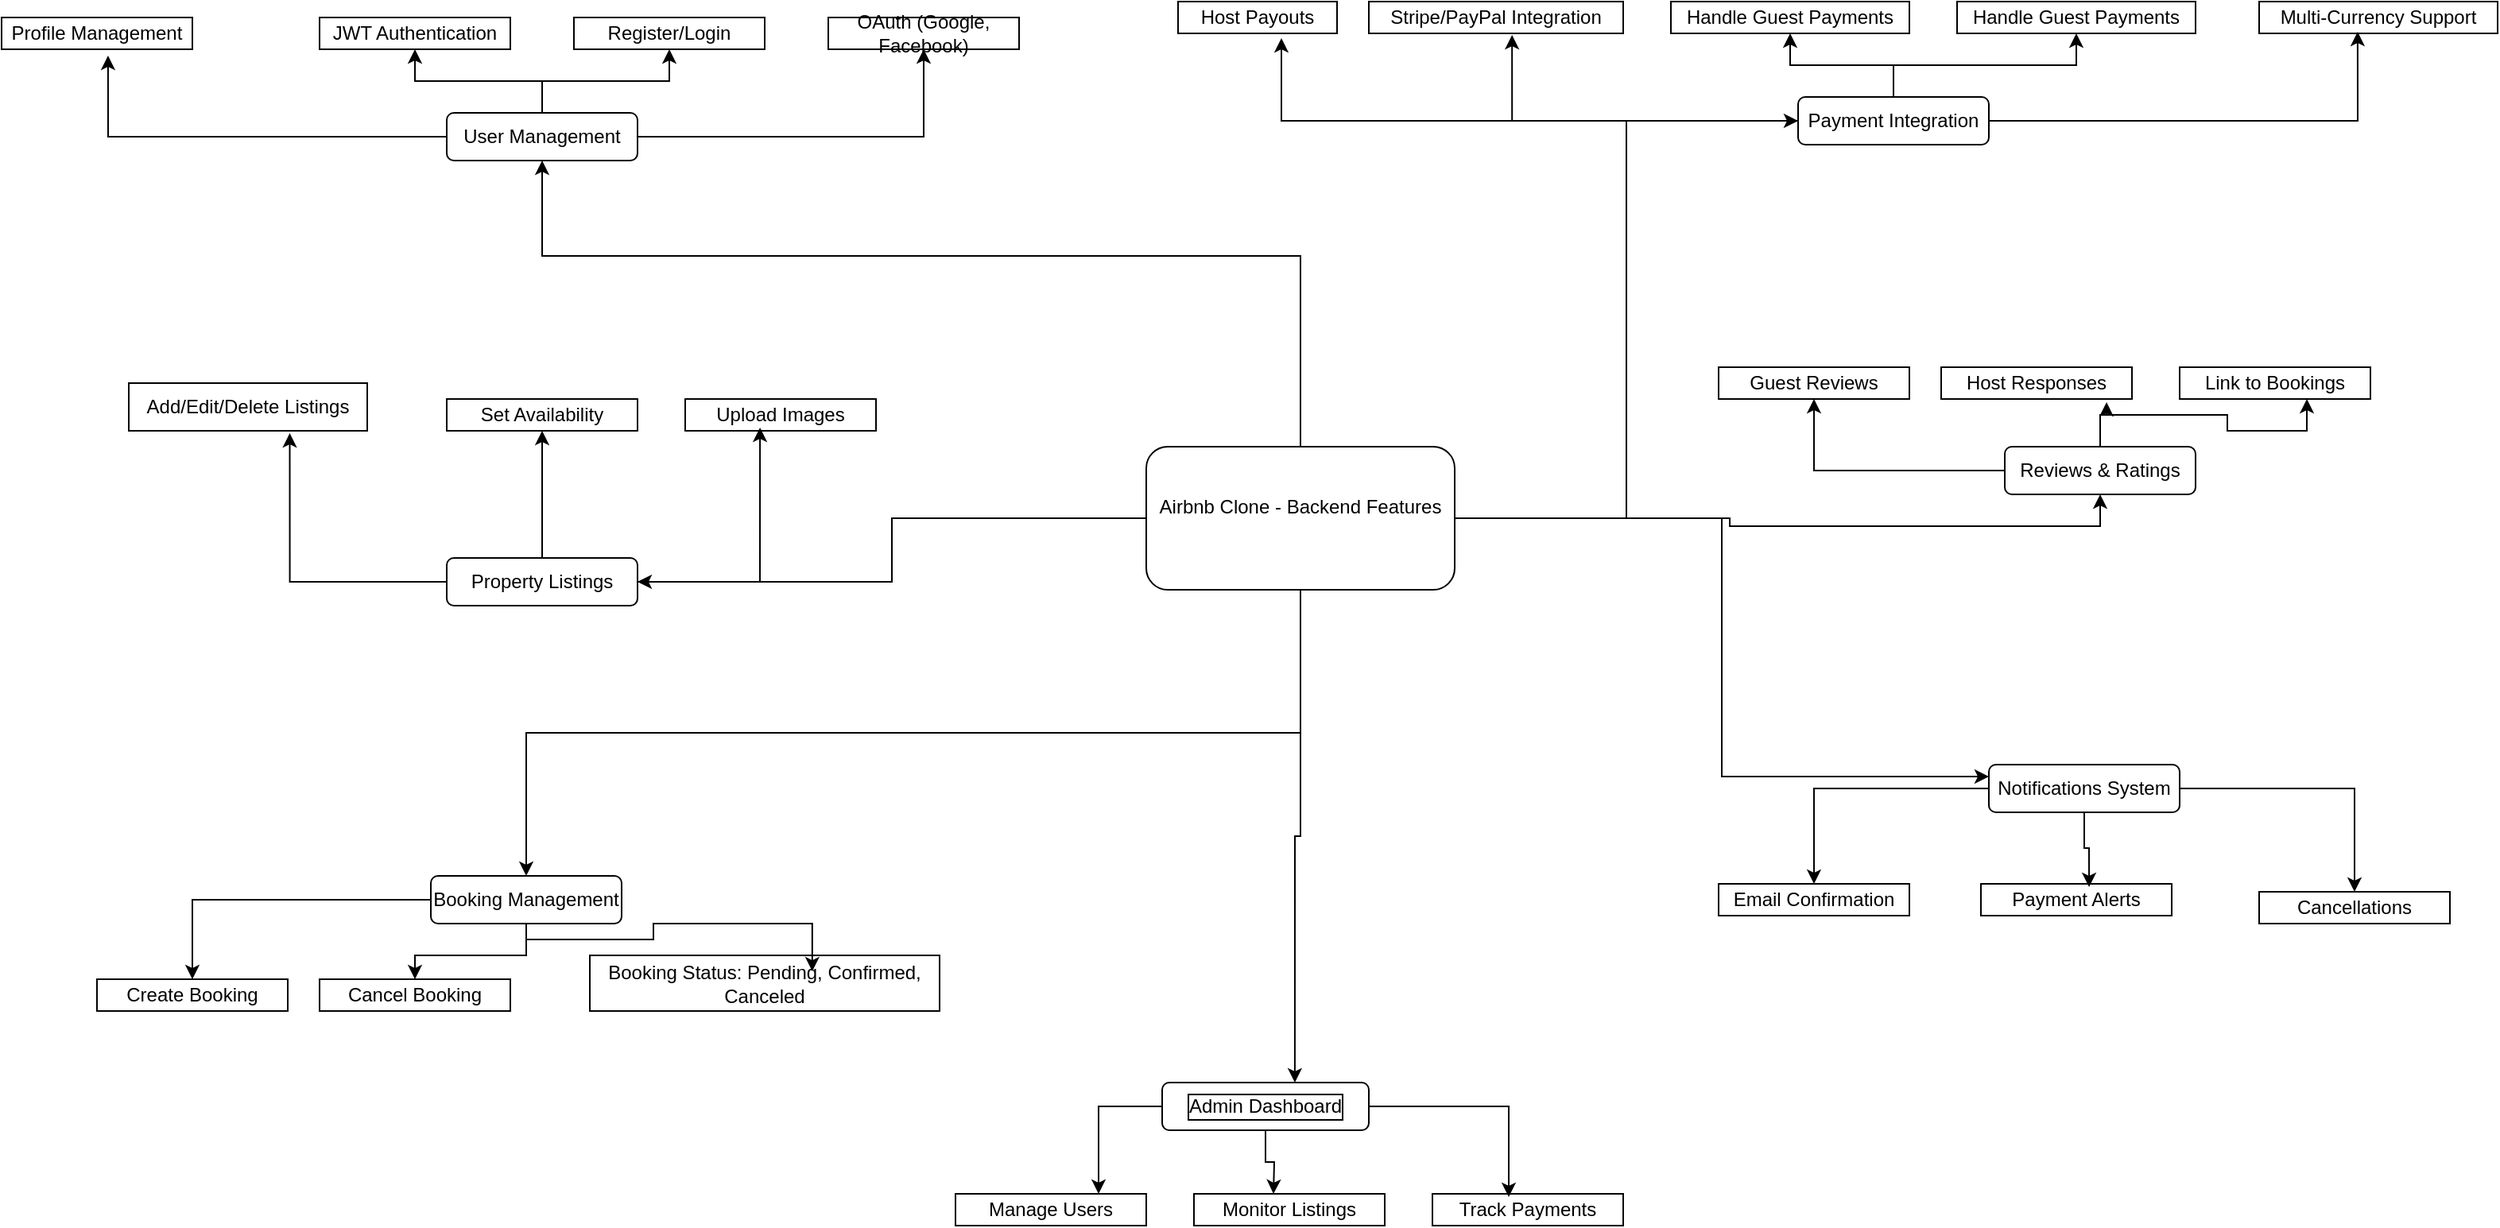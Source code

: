 <mxfile version="27.2.0">
  <diagram name="Page-1" id="CRCXl8cYmmoJGAt3QU_9">
    <mxGraphModel dx="1773" dy="1813" grid="1" gridSize="10" guides="1" tooltips="1" connect="1" arrows="1" fold="1" page="1" pageScale="1" pageWidth="827" pageHeight="1169" math="0" shadow="0">
      <root>
        <mxCell id="0" />
        <mxCell id="1" parent="0" />
        <mxCell id="ZGnyx5JYY4QAdNxl_rdN-66" style="edgeStyle=orthogonalEdgeStyle;rounded=0;orthogonalLoop=1;jettySize=auto;html=1;entryX=0;entryY=0.25;entryDx=0;entryDy=0;" edge="1" parent="1" source="ZGnyx5JYY4QAdNxl_rdN-2" target="ZGnyx5JYY4QAdNxl_rdN-16">
          <mxGeometry relative="1" as="geometry" />
        </mxCell>
        <mxCell id="ZGnyx5JYY4QAdNxl_rdN-67" style="edgeStyle=orthogonalEdgeStyle;rounded=0;orthogonalLoop=1;jettySize=auto;html=1;entryX=0.5;entryY=1;entryDx=0;entryDy=0;" edge="1" parent="1" source="ZGnyx5JYY4QAdNxl_rdN-2" target="ZGnyx5JYY4QAdNxl_rdN-17">
          <mxGeometry relative="1" as="geometry" />
        </mxCell>
        <mxCell id="ZGnyx5JYY4QAdNxl_rdN-72" style="edgeStyle=orthogonalEdgeStyle;rounded=0;orthogonalLoop=1;jettySize=auto;html=1;" edge="1" parent="1" source="ZGnyx5JYY4QAdNxl_rdN-2" target="ZGnyx5JYY4QAdNxl_rdN-19">
          <mxGeometry relative="1" as="geometry">
            <Array as="points">
              <mxPoint x="447" y="130" />
              <mxPoint x="-30" y="130" />
            </Array>
          </mxGeometry>
        </mxCell>
        <mxCell id="ZGnyx5JYY4QAdNxl_rdN-73" style="edgeStyle=orthogonalEdgeStyle;rounded=0;orthogonalLoop=1;jettySize=auto;html=1;entryX=1;entryY=0.5;entryDx=0;entryDy=0;" edge="1" parent="1" source="ZGnyx5JYY4QAdNxl_rdN-2" target="ZGnyx5JYY4QAdNxl_rdN-20">
          <mxGeometry relative="1" as="geometry">
            <mxPoint x="150" y="300" as="targetPoint" />
          </mxGeometry>
        </mxCell>
        <mxCell id="ZGnyx5JYY4QAdNxl_rdN-74" style="edgeStyle=orthogonalEdgeStyle;rounded=0;orthogonalLoop=1;jettySize=auto;html=1;entryX=0.5;entryY=0;entryDx=0;entryDy=0;" edge="1" parent="1" source="ZGnyx5JYY4QAdNxl_rdN-2" target="ZGnyx5JYY4QAdNxl_rdN-18">
          <mxGeometry relative="1" as="geometry">
            <Array as="points">
              <mxPoint x="447" y="430" />
              <mxPoint x="-40" y="430" />
            </Array>
          </mxGeometry>
        </mxCell>
        <mxCell id="ZGnyx5JYY4QAdNxl_rdN-88" style="edgeStyle=orthogonalEdgeStyle;rounded=0;orthogonalLoop=1;jettySize=auto;html=1;entryX=0;entryY=0.5;entryDx=0;entryDy=0;" edge="1" parent="1" source="ZGnyx5JYY4QAdNxl_rdN-2" target="ZGnyx5JYY4QAdNxl_rdN-3">
          <mxGeometry relative="1" as="geometry" />
        </mxCell>
        <mxCell id="ZGnyx5JYY4QAdNxl_rdN-2" value="&lt;div&gt;Airbnb Clone - Backend Features&lt;/div&gt;&lt;div&gt;&lt;br&gt;&lt;/div&gt;" style="rounded=1;whiteSpace=wrap;html=1;" vertex="1" parent="1">
          <mxGeometry x="350" y="250" width="194" height="90" as="geometry" />
        </mxCell>
        <mxCell id="ZGnyx5JYY4QAdNxl_rdN-85" style="edgeStyle=orthogonalEdgeStyle;rounded=0;orthogonalLoop=1;jettySize=auto;html=1;" edge="1" parent="1" source="ZGnyx5JYY4QAdNxl_rdN-3" target="ZGnyx5JYY4QAdNxl_rdN-30">
          <mxGeometry relative="1" as="geometry" />
        </mxCell>
        <mxCell id="ZGnyx5JYY4QAdNxl_rdN-86" style="edgeStyle=orthogonalEdgeStyle;rounded=0;orthogonalLoop=1;jettySize=auto;html=1;" edge="1" parent="1" source="ZGnyx5JYY4QAdNxl_rdN-3" target="ZGnyx5JYY4QAdNxl_rdN-23">
          <mxGeometry relative="1" as="geometry" />
        </mxCell>
        <mxCell id="ZGnyx5JYY4QAdNxl_rdN-3" value="Payment Integration" style="rounded=1;whiteSpace=wrap;html=1;" vertex="1" parent="1">
          <mxGeometry x="760" y="30" width="120" height="30" as="geometry" />
        </mxCell>
        <mxCell id="ZGnyx5JYY4QAdNxl_rdN-57" style="edgeStyle=orthogonalEdgeStyle;rounded=0;orthogonalLoop=1;jettySize=auto;html=1;entryX=0.75;entryY=0;entryDx=0;entryDy=0;" edge="1" parent="1" source="ZGnyx5JYY4QAdNxl_rdN-15" target="ZGnyx5JYY4QAdNxl_rdN-44">
          <mxGeometry relative="1" as="geometry" />
        </mxCell>
        <mxCell id="ZGnyx5JYY4QAdNxl_rdN-15" value="Admin Dashboard" style="rounded=1;whiteSpace=wrap;html=1;labelBorderColor=light-dark(#000000,#3333FF);" vertex="1" parent="1">
          <mxGeometry x="360" y="650" width="130" height="30" as="geometry" />
        </mxCell>
        <mxCell id="ZGnyx5JYY4QAdNxl_rdN-60" style="edgeStyle=orthogonalEdgeStyle;rounded=0;orthogonalLoop=1;jettySize=auto;html=1;" edge="1" parent="1" source="ZGnyx5JYY4QAdNxl_rdN-16" target="ZGnyx5JYY4QAdNxl_rdN-38">
          <mxGeometry relative="1" as="geometry" />
        </mxCell>
        <mxCell id="ZGnyx5JYY4QAdNxl_rdN-61" style="edgeStyle=orthogonalEdgeStyle;rounded=0;orthogonalLoop=1;jettySize=auto;html=1;" edge="1" parent="1" source="ZGnyx5JYY4QAdNxl_rdN-16" target="ZGnyx5JYY4QAdNxl_rdN-40">
          <mxGeometry relative="1" as="geometry" />
        </mxCell>
        <mxCell id="ZGnyx5JYY4QAdNxl_rdN-16" value="Notifications System" style="rounded=1;whiteSpace=wrap;html=1;" vertex="1" parent="1">
          <mxGeometry x="880" y="450" width="120" height="30" as="geometry" />
        </mxCell>
        <mxCell id="ZGnyx5JYY4QAdNxl_rdN-70" style="edgeStyle=orthogonalEdgeStyle;rounded=0;orthogonalLoop=1;jettySize=auto;html=1;entryX=0.5;entryY=1;entryDx=0;entryDy=0;" edge="1" parent="1" source="ZGnyx5JYY4QAdNxl_rdN-17" target="ZGnyx5JYY4QAdNxl_rdN-48">
          <mxGeometry relative="1" as="geometry" />
        </mxCell>
        <mxCell id="ZGnyx5JYY4QAdNxl_rdN-71" style="edgeStyle=orthogonalEdgeStyle;rounded=0;orthogonalLoop=1;jettySize=auto;html=1;entryX=0.667;entryY=1;entryDx=0;entryDy=0;entryPerimeter=0;" edge="1" parent="1" source="ZGnyx5JYY4QAdNxl_rdN-17" target="ZGnyx5JYY4QAdNxl_rdN-46">
          <mxGeometry relative="1" as="geometry">
            <mxPoint x="1080" y="230" as="targetPoint" />
          </mxGeometry>
        </mxCell>
        <mxCell id="ZGnyx5JYY4QAdNxl_rdN-17" value="Reviews &amp;amp; Ratings" style="rounded=1;whiteSpace=wrap;html=1;" vertex="1" parent="1">
          <mxGeometry x="890" y="250" width="120" height="30" as="geometry" />
        </mxCell>
        <mxCell id="ZGnyx5JYY4QAdNxl_rdN-76" style="edgeStyle=orthogonalEdgeStyle;rounded=0;orthogonalLoop=1;jettySize=auto;html=1;" edge="1" parent="1" source="ZGnyx5JYY4QAdNxl_rdN-18" target="ZGnyx5JYY4QAdNxl_rdN-36">
          <mxGeometry relative="1" as="geometry" />
        </mxCell>
        <mxCell id="ZGnyx5JYY4QAdNxl_rdN-77" style="edgeStyle=orthogonalEdgeStyle;rounded=0;orthogonalLoop=1;jettySize=auto;html=1;entryX=0.5;entryY=0;entryDx=0;entryDy=0;" edge="1" parent="1" source="ZGnyx5JYY4QAdNxl_rdN-18" target="ZGnyx5JYY4QAdNxl_rdN-37">
          <mxGeometry relative="1" as="geometry" />
        </mxCell>
        <mxCell id="ZGnyx5JYY4QAdNxl_rdN-18" value="&lt;meta charset=&quot;utf-8&quot;&gt;Booking Management" style="rounded=1;whiteSpace=wrap;html=1;" vertex="1" parent="1">
          <mxGeometry x="-100" y="520" width="120" height="30" as="geometry" />
        </mxCell>
        <mxCell id="ZGnyx5JYY4QAdNxl_rdN-81" style="edgeStyle=orthogonalEdgeStyle;rounded=0;orthogonalLoop=1;jettySize=auto;html=1;" edge="1" parent="1" source="ZGnyx5JYY4QAdNxl_rdN-19" target="ZGnyx5JYY4QAdNxl_rdN-22">
          <mxGeometry relative="1" as="geometry" />
        </mxCell>
        <mxCell id="ZGnyx5JYY4QAdNxl_rdN-82" style="edgeStyle=orthogonalEdgeStyle;rounded=0;orthogonalLoop=1;jettySize=auto;html=1;" edge="1" parent="1" source="ZGnyx5JYY4QAdNxl_rdN-19" target="ZGnyx5JYY4QAdNxl_rdN-24">
          <mxGeometry relative="1" as="geometry" />
        </mxCell>
        <mxCell id="ZGnyx5JYY4QAdNxl_rdN-83" style="edgeStyle=orthogonalEdgeStyle;rounded=0;orthogonalLoop=1;jettySize=auto;html=1;" edge="1" parent="1" source="ZGnyx5JYY4QAdNxl_rdN-19" target="ZGnyx5JYY4QAdNxl_rdN-25">
          <mxGeometry relative="1" as="geometry" />
        </mxCell>
        <mxCell id="ZGnyx5JYY4QAdNxl_rdN-19" value="User Management" style="rounded=1;whiteSpace=wrap;html=1;" vertex="1" parent="1">
          <mxGeometry x="-90" y="40" width="120" height="30" as="geometry" />
        </mxCell>
        <mxCell id="ZGnyx5JYY4QAdNxl_rdN-78" style="edgeStyle=orthogonalEdgeStyle;rounded=0;orthogonalLoop=1;jettySize=auto;html=1;entryX=0.5;entryY=1;entryDx=0;entryDy=0;" edge="1" parent="1" source="ZGnyx5JYY4QAdNxl_rdN-20" target="ZGnyx5JYY4QAdNxl_rdN-32">
          <mxGeometry relative="1" as="geometry" />
        </mxCell>
        <mxCell id="ZGnyx5JYY4QAdNxl_rdN-20" value="Property Listings" style="rounded=1;whiteSpace=wrap;html=1;" vertex="1" parent="1">
          <mxGeometry x="-90" y="320" width="120" height="30" as="geometry" />
        </mxCell>
        <mxCell id="ZGnyx5JYY4QAdNxl_rdN-22" value="JWT Authentication" style="rounded=0;whiteSpace=wrap;html=1;" vertex="1" parent="1">
          <mxGeometry x="-170" y="-20" width="120" height="20" as="geometry" />
        </mxCell>
        <mxCell id="ZGnyx5JYY4QAdNxl_rdN-23" value="Handle Guest Payments" style="rounded=0;whiteSpace=wrap;html=1;" vertex="1" parent="1">
          <mxGeometry x="860" y="-30" width="150" height="20" as="geometry" />
        </mxCell>
        <mxCell id="ZGnyx5JYY4QAdNxl_rdN-24" value="Register/Login" style="rounded=0;whiteSpace=wrap;html=1;" vertex="1" parent="1">
          <mxGeometry x="-10" y="-20" width="120" height="20" as="geometry" />
        </mxCell>
        <mxCell id="ZGnyx5JYY4QAdNxl_rdN-25" value="&lt;meta charset=&quot;utf-8&quot;&gt;OAuth (Google, Facebook)" style="rounded=0;whiteSpace=wrap;html=1;" vertex="1" parent="1">
          <mxGeometry x="150" y="-20" width="120" height="20" as="geometry" />
        </mxCell>
        <mxCell id="ZGnyx5JYY4QAdNxl_rdN-26" value="Profile Management" style="rounded=0;whiteSpace=wrap;html=1;" vertex="1" parent="1">
          <mxGeometry x="-370" y="-20" width="120" height="20" as="geometry" />
        </mxCell>
        <mxCell id="ZGnyx5JYY4QAdNxl_rdN-30" value="Handle Guest Payments" style="rounded=0;whiteSpace=wrap;html=1;" vertex="1" parent="1">
          <mxGeometry x="680" y="-30" width="150" height="20" as="geometry" />
        </mxCell>
        <mxCell id="ZGnyx5JYY4QAdNxl_rdN-31" value="Add/Edit/Delete Listings" style="rounded=0;whiteSpace=wrap;html=1;" vertex="1" parent="1">
          <mxGeometry x="-290" y="210" width="150" height="30" as="geometry" />
        </mxCell>
        <mxCell id="ZGnyx5JYY4QAdNxl_rdN-32" value="Set Availability" style="rounded=0;whiteSpace=wrap;html=1;" vertex="1" parent="1">
          <mxGeometry x="-90" y="220" width="120" height="20" as="geometry" />
        </mxCell>
        <mxCell id="ZGnyx5JYY4QAdNxl_rdN-33" value="Upload Images" style="rounded=0;whiteSpace=wrap;html=1;" vertex="1" parent="1">
          <mxGeometry x="60" y="220" width="120" height="20" as="geometry" />
        </mxCell>
        <mxCell id="ZGnyx5JYY4QAdNxl_rdN-35" value="Booking Status: Pending, Confirmed, Canceled" style="rounded=0;whiteSpace=wrap;html=1;" vertex="1" parent="1">
          <mxGeometry y="570" width="220" height="35" as="geometry" />
        </mxCell>
        <mxCell id="ZGnyx5JYY4QAdNxl_rdN-36" value="Cancel Booking" style="rounded=0;whiteSpace=wrap;html=1;" vertex="1" parent="1">
          <mxGeometry x="-170" y="585" width="120" height="20" as="geometry" />
        </mxCell>
        <mxCell id="ZGnyx5JYY4QAdNxl_rdN-37" value="Create Booking" style="rounded=0;whiteSpace=wrap;html=1;" vertex="1" parent="1">
          <mxGeometry x="-310" y="585" width="120" height="20" as="geometry" />
        </mxCell>
        <mxCell id="ZGnyx5JYY4QAdNxl_rdN-38" value="Email Confirmation" style="rounded=0;whiteSpace=wrap;html=1;" vertex="1" parent="1">
          <mxGeometry x="710" y="525" width="120" height="20" as="geometry" />
        </mxCell>
        <mxCell id="ZGnyx5JYY4QAdNxl_rdN-39" value="Payment Alerts" style="rounded=0;whiteSpace=wrap;html=1;" vertex="1" parent="1">
          <mxGeometry x="875" y="525" width="120" height="20" as="geometry" />
        </mxCell>
        <mxCell id="ZGnyx5JYY4QAdNxl_rdN-40" value="Cancellations" style="rounded=0;whiteSpace=wrap;html=1;" vertex="1" parent="1">
          <mxGeometry x="1050" y="530" width="120" height="20" as="geometry" />
        </mxCell>
        <mxCell id="ZGnyx5JYY4QAdNxl_rdN-43" value="Track Payments" style="rounded=0;whiteSpace=wrap;html=1;" vertex="1" parent="1">
          <mxGeometry x="530" y="720" width="120" height="20" as="geometry" />
        </mxCell>
        <mxCell id="ZGnyx5JYY4QAdNxl_rdN-44" value="Manage Users" style="rounded=0;whiteSpace=wrap;html=1;" vertex="1" parent="1">
          <mxGeometry x="230" y="720" width="120" height="20" as="geometry" />
        </mxCell>
        <mxCell id="ZGnyx5JYY4QAdNxl_rdN-45" value="Monitor Listings" style="rounded=0;whiteSpace=wrap;html=1;" vertex="1" parent="1">
          <mxGeometry x="380" y="720" width="120" height="20" as="geometry" />
        </mxCell>
        <mxCell id="ZGnyx5JYY4QAdNxl_rdN-46" value="Link to Bookings" style="rounded=0;whiteSpace=wrap;html=1;" vertex="1" parent="1">
          <mxGeometry x="1000" y="200" width="120" height="20" as="geometry" />
        </mxCell>
        <mxCell id="ZGnyx5JYY4QAdNxl_rdN-47" value="Host Responses" style="rounded=0;whiteSpace=wrap;html=1;" vertex="1" parent="1">
          <mxGeometry x="850" y="200" width="120" height="20" as="geometry" />
        </mxCell>
        <mxCell id="ZGnyx5JYY4QAdNxl_rdN-48" value="Guest Reviews" style="rounded=0;whiteSpace=wrap;html=1;" vertex="1" parent="1">
          <mxGeometry x="710" y="200" width="120" height="20" as="geometry" />
        </mxCell>
        <mxCell id="ZGnyx5JYY4QAdNxl_rdN-49" value="Stripe/PayPal Integration" style="rounded=0;whiteSpace=wrap;html=1;" vertex="1" parent="1">
          <mxGeometry x="490" y="-30" width="160" height="20" as="geometry" />
        </mxCell>
        <mxCell id="ZGnyx5JYY4QAdNxl_rdN-50" value="Multi-Currency Support" style="rounded=0;whiteSpace=wrap;html=1;" vertex="1" parent="1">
          <mxGeometry x="1050" y="-30" width="150" height="20" as="geometry" />
        </mxCell>
        <mxCell id="ZGnyx5JYY4QAdNxl_rdN-53" value="Host Payouts" style="rounded=0;whiteSpace=wrap;html=1;" vertex="1" parent="1">
          <mxGeometry x="370" y="-30" width="100" height="20" as="geometry" />
        </mxCell>
        <mxCell id="ZGnyx5JYY4QAdNxl_rdN-55" style="edgeStyle=orthogonalEdgeStyle;rounded=0;orthogonalLoop=1;jettySize=auto;html=1;entryX=0.642;entryY=0;entryDx=0;entryDy=0;entryPerimeter=0;" edge="1" parent="1" source="ZGnyx5JYY4QAdNxl_rdN-2" target="ZGnyx5JYY4QAdNxl_rdN-15">
          <mxGeometry relative="1" as="geometry" />
        </mxCell>
        <mxCell id="ZGnyx5JYY4QAdNxl_rdN-56" style="edgeStyle=orthogonalEdgeStyle;rounded=0;orthogonalLoop=1;jettySize=auto;html=1;" edge="1" parent="1" source="ZGnyx5JYY4QAdNxl_rdN-15">
          <mxGeometry relative="1" as="geometry">
            <mxPoint x="430" y="720" as="targetPoint" />
          </mxGeometry>
        </mxCell>
        <mxCell id="ZGnyx5JYY4QAdNxl_rdN-58" style="edgeStyle=orthogonalEdgeStyle;rounded=0;orthogonalLoop=1;jettySize=auto;html=1;entryX=0.4;entryY=0.1;entryDx=0;entryDy=0;entryPerimeter=0;" edge="1" parent="1" source="ZGnyx5JYY4QAdNxl_rdN-15" target="ZGnyx5JYY4QAdNxl_rdN-43">
          <mxGeometry relative="1" as="geometry" />
        </mxCell>
        <mxCell id="ZGnyx5JYY4QAdNxl_rdN-59" style="edgeStyle=orthogonalEdgeStyle;rounded=0;orthogonalLoop=1;jettySize=auto;html=1;entryX=0.567;entryY=0.1;entryDx=0;entryDy=0;entryPerimeter=0;" edge="1" parent="1" source="ZGnyx5JYY4QAdNxl_rdN-16" target="ZGnyx5JYY4QAdNxl_rdN-39">
          <mxGeometry relative="1" as="geometry" />
        </mxCell>
        <mxCell id="ZGnyx5JYY4QAdNxl_rdN-69" style="edgeStyle=orthogonalEdgeStyle;rounded=0;orthogonalLoop=1;jettySize=auto;html=1;entryX=0.867;entryY=1.1;entryDx=0;entryDy=0;entryPerimeter=0;" edge="1" parent="1" source="ZGnyx5JYY4QAdNxl_rdN-17" target="ZGnyx5JYY4QAdNxl_rdN-47">
          <mxGeometry relative="1" as="geometry" />
        </mxCell>
        <mxCell id="ZGnyx5JYY4QAdNxl_rdN-75" style="edgeStyle=orthogonalEdgeStyle;rounded=0;orthogonalLoop=1;jettySize=auto;html=1;entryX=0.636;entryY=0.286;entryDx=0;entryDy=0;entryPerimeter=0;" edge="1" parent="1" source="ZGnyx5JYY4QAdNxl_rdN-18" target="ZGnyx5JYY4QAdNxl_rdN-35">
          <mxGeometry relative="1" as="geometry">
            <Array as="points">
              <mxPoint x="-40" y="560" />
              <mxPoint x="40" y="560" />
              <mxPoint x="40" y="550" />
              <mxPoint x="140" y="550" />
            </Array>
          </mxGeometry>
        </mxCell>
        <mxCell id="ZGnyx5JYY4QAdNxl_rdN-79" style="edgeStyle=orthogonalEdgeStyle;rounded=0;orthogonalLoop=1;jettySize=auto;html=1;entryX=0.392;entryY=0.9;entryDx=0;entryDy=0;entryPerimeter=0;" edge="1" parent="1" source="ZGnyx5JYY4QAdNxl_rdN-20" target="ZGnyx5JYY4QAdNxl_rdN-33">
          <mxGeometry relative="1" as="geometry" />
        </mxCell>
        <mxCell id="ZGnyx5JYY4QAdNxl_rdN-80" style="edgeStyle=orthogonalEdgeStyle;rounded=0;orthogonalLoop=1;jettySize=auto;html=1;entryX=0.675;entryY=1.05;entryDx=0;entryDy=0;entryPerimeter=0;" edge="1" parent="1" source="ZGnyx5JYY4QAdNxl_rdN-20" target="ZGnyx5JYY4QAdNxl_rdN-31">
          <mxGeometry relative="1" as="geometry" />
        </mxCell>
        <mxCell id="ZGnyx5JYY4QAdNxl_rdN-84" style="edgeStyle=orthogonalEdgeStyle;rounded=0;orthogonalLoop=1;jettySize=auto;html=1;entryX=0.558;entryY=1.2;entryDx=0;entryDy=0;entryPerimeter=0;" edge="1" parent="1" source="ZGnyx5JYY4QAdNxl_rdN-19" target="ZGnyx5JYY4QAdNxl_rdN-26">
          <mxGeometry relative="1" as="geometry" />
        </mxCell>
        <mxCell id="ZGnyx5JYY4QAdNxl_rdN-87" style="edgeStyle=orthogonalEdgeStyle;rounded=0;orthogonalLoop=1;jettySize=auto;html=1;entryX=0.413;entryY=0.95;entryDx=0;entryDy=0;entryPerimeter=0;" edge="1" parent="1" source="ZGnyx5JYY4QAdNxl_rdN-3" target="ZGnyx5JYY4QAdNxl_rdN-50">
          <mxGeometry relative="1" as="geometry" />
        </mxCell>
        <mxCell id="ZGnyx5JYY4QAdNxl_rdN-89" style="edgeStyle=orthogonalEdgeStyle;rounded=0;orthogonalLoop=1;jettySize=auto;html=1;entryX=0.563;entryY=1.05;entryDx=0;entryDy=0;entryPerimeter=0;" edge="1" parent="1" source="ZGnyx5JYY4QAdNxl_rdN-3" target="ZGnyx5JYY4QAdNxl_rdN-49">
          <mxGeometry relative="1" as="geometry" />
        </mxCell>
        <mxCell id="ZGnyx5JYY4QAdNxl_rdN-90" style="edgeStyle=orthogonalEdgeStyle;rounded=0;orthogonalLoop=1;jettySize=auto;html=1;entryX=0.65;entryY=1.15;entryDx=0;entryDy=0;entryPerimeter=0;" edge="1" parent="1" source="ZGnyx5JYY4QAdNxl_rdN-3" target="ZGnyx5JYY4QAdNxl_rdN-53">
          <mxGeometry relative="1" as="geometry" />
        </mxCell>
      </root>
    </mxGraphModel>
  </diagram>
</mxfile>
